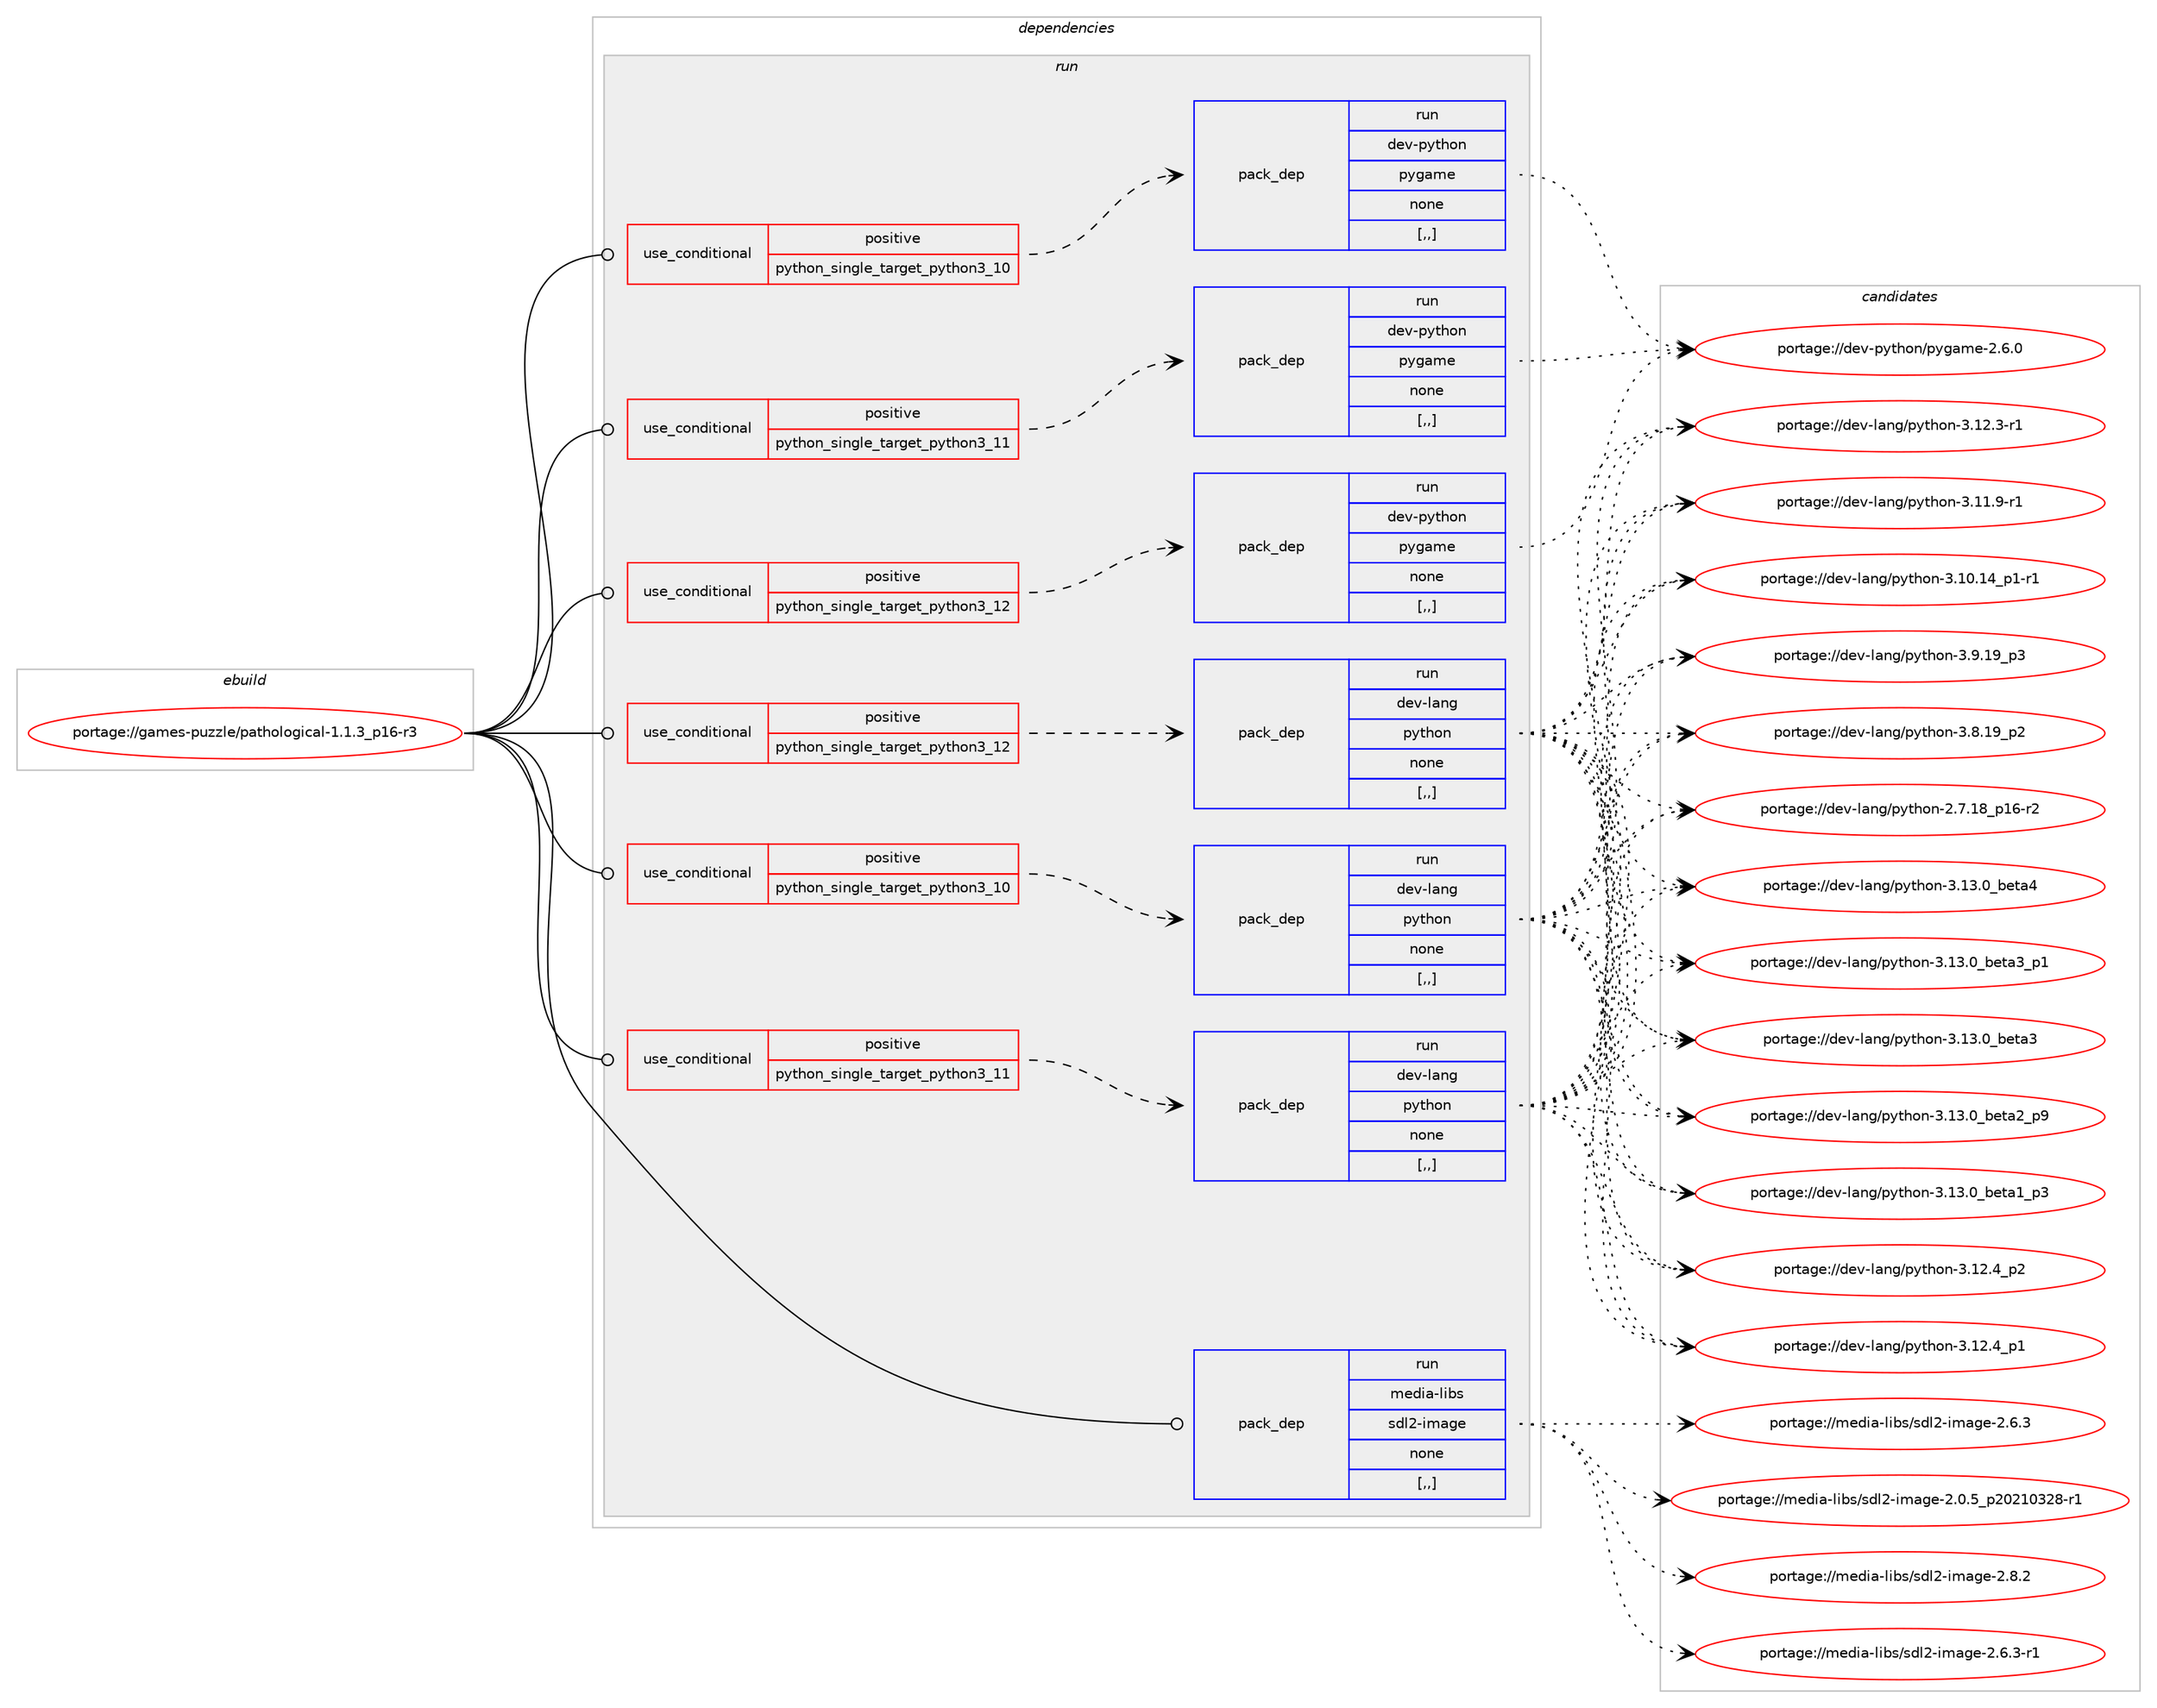 digraph prolog {

# *************
# Graph options
# *************

newrank=true;
concentrate=true;
compound=true;
graph [rankdir=LR,fontname=Helvetica,fontsize=10,ranksep=1.5];#, ranksep=2.5, nodesep=0.2];
edge  [arrowhead=vee];
node  [fontname=Helvetica,fontsize=10];

# **********
# The ebuild
# **********

subgraph cluster_leftcol {
color=gray;
label=<<i>ebuild</i>>;
id [label="portage://games-puzzle/pathological-1.1.3_p16-r3", color=red, width=4, href="../games-puzzle/pathological-1.1.3_p16-r3.svg"];
}

# ****************
# The dependencies
# ****************

subgraph cluster_midcol {
color=gray;
label=<<i>dependencies</i>>;
subgraph cluster_compile {
fillcolor="#eeeeee";
style=filled;
label=<<i>compile</i>>;
}
subgraph cluster_compileandrun {
fillcolor="#eeeeee";
style=filled;
label=<<i>compile and run</i>>;
}
subgraph cluster_run {
fillcolor="#eeeeee";
style=filled;
label=<<i>run</i>>;
subgraph cond64304 {
dependency231736 [label=<<TABLE BORDER="0" CELLBORDER="1" CELLSPACING="0" CELLPADDING="4"><TR><TD ROWSPAN="3" CELLPADDING="10">use_conditional</TD></TR><TR><TD>positive</TD></TR><TR><TD>python_single_target_python3_10</TD></TR></TABLE>>, shape=none, color=red];
subgraph pack165917 {
dependency231737 [label=<<TABLE BORDER="0" CELLBORDER="1" CELLSPACING="0" CELLPADDING="4" WIDTH="220"><TR><TD ROWSPAN="6" CELLPADDING="30">pack_dep</TD></TR><TR><TD WIDTH="110">run</TD></TR><TR><TD>dev-lang</TD></TR><TR><TD>python</TD></TR><TR><TD>none</TD></TR><TR><TD>[,,]</TD></TR></TABLE>>, shape=none, color=blue];
}
dependency231736:e -> dependency231737:w [weight=20,style="dashed",arrowhead="vee"];
}
id:e -> dependency231736:w [weight=20,style="solid",arrowhead="odot"];
subgraph cond64305 {
dependency231738 [label=<<TABLE BORDER="0" CELLBORDER="1" CELLSPACING="0" CELLPADDING="4"><TR><TD ROWSPAN="3" CELLPADDING="10">use_conditional</TD></TR><TR><TD>positive</TD></TR><TR><TD>python_single_target_python3_10</TD></TR></TABLE>>, shape=none, color=red];
subgraph pack165918 {
dependency231739 [label=<<TABLE BORDER="0" CELLBORDER="1" CELLSPACING="0" CELLPADDING="4" WIDTH="220"><TR><TD ROWSPAN="6" CELLPADDING="30">pack_dep</TD></TR><TR><TD WIDTH="110">run</TD></TR><TR><TD>dev-python</TD></TR><TR><TD>pygame</TD></TR><TR><TD>none</TD></TR><TR><TD>[,,]</TD></TR></TABLE>>, shape=none, color=blue];
}
dependency231738:e -> dependency231739:w [weight=20,style="dashed",arrowhead="vee"];
}
id:e -> dependency231738:w [weight=20,style="solid",arrowhead="odot"];
subgraph cond64306 {
dependency231740 [label=<<TABLE BORDER="0" CELLBORDER="1" CELLSPACING="0" CELLPADDING="4"><TR><TD ROWSPAN="3" CELLPADDING="10">use_conditional</TD></TR><TR><TD>positive</TD></TR><TR><TD>python_single_target_python3_11</TD></TR></TABLE>>, shape=none, color=red];
subgraph pack165919 {
dependency231741 [label=<<TABLE BORDER="0" CELLBORDER="1" CELLSPACING="0" CELLPADDING="4" WIDTH="220"><TR><TD ROWSPAN="6" CELLPADDING="30">pack_dep</TD></TR><TR><TD WIDTH="110">run</TD></TR><TR><TD>dev-lang</TD></TR><TR><TD>python</TD></TR><TR><TD>none</TD></TR><TR><TD>[,,]</TD></TR></TABLE>>, shape=none, color=blue];
}
dependency231740:e -> dependency231741:w [weight=20,style="dashed",arrowhead="vee"];
}
id:e -> dependency231740:w [weight=20,style="solid",arrowhead="odot"];
subgraph cond64307 {
dependency231742 [label=<<TABLE BORDER="0" CELLBORDER="1" CELLSPACING="0" CELLPADDING="4"><TR><TD ROWSPAN="3" CELLPADDING="10">use_conditional</TD></TR><TR><TD>positive</TD></TR><TR><TD>python_single_target_python3_11</TD></TR></TABLE>>, shape=none, color=red];
subgraph pack165920 {
dependency231743 [label=<<TABLE BORDER="0" CELLBORDER="1" CELLSPACING="0" CELLPADDING="4" WIDTH="220"><TR><TD ROWSPAN="6" CELLPADDING="30">pack_dep</TD></TR><TR><TD WIDTH="110">run</TD></TR><TR><TD>dev-python</TD></TR><TR><TD>pygame</TD></TR><TR><TD>none</TD></TR><TR><TD>[,,]</TD></TR></TABLE>>, shape=none, color=blue];
}
dependency231742:e -> dependency231743:w [weight=20,style="dashed",arrowhead="vee"];
}
id:e -> dependency231742:w [weight=20,style="solid",arrowhead="odot"];
subgraph cond64308 {
dependency231744 [label=<<TABLE BORDER="0" CELLBORDER="1" CELLSPACING="0" CELLPADDING="4"><TR><TD ROWSPAN="3" CELLPADDING="10">use_conditional</TD></TR><TR><TD>positive</TD></TR><TR><TD>python_single_target_python3_12</TD></TR></TABLE>>, shape=none, color=red];
subgraph pack165921 {
dependency231745 [label=<<TABLE BORDER="0" CELLBORDER="1" CELLSPACING="0" CELLPADDING="4" WIDTH="220"><TR><TD ROWSPAN="6" CELLPADDING="30">pack_dep</TD></TR><TR><TD WIDTH="110">run</TD></TR><TR><TD>dev-lang</TD></TR><TR><TD>python</TD></TR><TR><TD>none</TD></TR><TR><TD>[,,]</TD></TR></TABLE>>, shape=none, color=blue];
}
dependency231744:e -> dependency231745:w [weight=20,style="dashed",arrowhead="vee"];
}
id:e -> dependency231744:w [weight=20,style="solid",arrowhead="odot"];
subgraph cond64309 {
dependency231746 [label=<<TABLE BORDER="0" CELLBORDER="1" CELLSPACING="0" CELLPADDING="4"><TR><TD ROWSPAN="3" CELLPADDING="10">use_conditional</TD></TR><TR><TD>positive</TD></TR><TR><TD>python_single_target_python3_12</TD></TR></TABLE>>, shape=none, color=red];
subgraph pack165922 {
dependency231747 [label=<<TABLE BORDER="0" CELLBORDER="1" CELLSPACING="0" CELLPADDING="4" WIDTH="220"><TR><TD ROWSPAN="6" CELLPADDING="30">pack_dep</TD></TR><TR><TD WIDTH="110">run</TD></TR><TR><TD>dev-python</TD></TR><TR><TD>pygame</TD></TR><TR><TD>none</TD></TR><TR><TD>[,,]</TD></TR></TABLE>>, shape=none, color=blue];
}
dependency231746:e -> dependency231747:w [weight=20,style="dashed",arrowhead="vee"];
}
id:e -> dependency231746:w [weight=20,style="solid",arrowhead="odot"];
subgraph pack165923 {
dependency231748 [label=<<TABLE BORDER="0" CELLBORDER="1" CELLSPACING="0" CELLPADDING="4" WIDTH="220"><TR><TD ROWSPAN="6" CELLPADDING="30">pack_dep</TD></TR><TR><TD WIDTH="110">run</TD></TR><TR><TD>media-libs</TD></TR><TR><TD>sdl2-image</TD></TR><TR><TD>none</TD></TR><TR><TD>[,,]</TD></TR></TABLE>>, shape=none, color=blue];
}
id:e -> dependency231748:w [weight=20,style="solid",arrowhead="odot"];
}
}

# **************
# The candidates
# **************

subgraph cluster_choices {
rank=same;
color=gray;
label=<<i>candidates</i>>;

subgraph choice165917 {
color=black;
nodesep=1;
choice1001011184510897110103471121211161041111104551464951464895981011169752 [label="portage://dev-lang/python-3.13.0_beta4", color=red, width=4,href="../dev-lang/python-3.13.0_beta4.svg"];
choice10010111845108971101034711212111610411111045514649514648959810111697519511249 [label="portage://dev-lang/python-3.13.0_beta3_p1", color=red, width=4,href="../dev-lang/python-3.13.0_beta3_p1.svg"];
choice1001011184510897110103471121211161041111104551464951464895981011169751 [label="portage://dev-lang/python-3.13.0_beta3", color=red, width=4,href="../dev-lang/python-3.13.0_beta3.svg"];
choice10010111845108971101034711212111610411111045514649514648959810111697509511257 [label="portage://dev-lang/python-3.13.0_beta2_p9", color=red, width=4,href="../dev-lang/python-3.13.0_beta2_p9.svg"];
choice10010111845108971101034711212111610411111045514649514648959810111697499511251 [label="portage://dev-lang/python-3.13.0_beta1_p3", color=red, width=4,href="../dev-lang/python-3.13.0_beta1_p3.svg"];
choice100101118451089711010347112121116104111110455146495046529511250 [label="portage://dev-lang/python-3.12.4_p2", color=red, width=4,href="../dev-lang/python-3.12.4_p2.svg"];
choice100101118451089711010347112121116104111110455146495046529511249 [label="portage://dev-lang/python-3.12.4_p1", color=red, width=4,href="../dev-lang/python-3.12.4_p1.svg"];
choice100101118451089711010347112121116104111110455146495046514511449 [label="portage://dev-lang/python-3.12.3-r1", color=red, width=4,href="../dev-lang/python-3.12.3-r1.svg"];
choice100101118451089711010347112121116104111110455146494946574511449 [label="portage://dev-lang/python-3.11.9-r1", color=red, width=4,href="../dev-lang/python-3.11.9-r1.svg"];
choice100101118451089711010347112121116104111110455146494846495295112494511449 [label="portage://dev-lang/python-3.10.14_p1-r1", color=red, width=4,href="../dev-lang/python-3.10.14_p1-r1.svg"];
choice100101118451089711010347112121116104111110455146574649579511251 [label="portage://dev-lang/python-3.9.19_p3", color=red, width=4,href="../dev-lang/python-3.9.19_p3.svg"];
choice100101118451089711010347112121116104111110455146564649579511250 [label="portage://dev-lang/python-3.8.19_p2", color=red, width=4,href="../dev-lang/python-3.8.19_p2.svg"];
choice100101118451089711010347112121116104111110455046554649569511249544511450 [label="portage://dev-lang/python-2.7.18_p16-r2", color=red, width=4,href="../dev-lang/python-2.7.18_p16-r2.svg"];
dependency231737:e -> choice1001011184510897110103471121211161041111104551464951464895981011169752:w [style=dotted,weight="100"];
dependency231737:e -> choice10010111845108971101034711212111610411111045514649514648959810111697519511249:w [style=dotted,weight="100"];
dependency231737:e -> choice1001011184510897110103471121211161041111104551464951464895981011169751:w [style=dotted,weight="100"];
dependency231737:e -> choice10010111845108971101034711212111610411111045514649514648959810111697509511257:w [style=dotted,weight="100"];
dependency231737:e -> choice10010111845108971101034711212111610411111045514649514648959810111697499511251:w [style=dotted,weight="100"];
dependency231737:e -> choice100101118451089711010347112121116104111110455146495046529511250:w [style=dotted,weight="100"];
dependency231737:e -> choice100101118451089711010347112121116104111110455146495046529511249:w [style=dotted,weight="100"];
dependency231737:e -> choice100101118451089711010347112121116104111110455146495046514511449:w [style=dotted,weight="100"];
dependency231737:e -> choice100101118451089711010347112121116104111110455146494946574511449:w [style=dotted,weight="100"];
dependency231737:e -> choice100101118451089711010347112121116104111110455146494846495295112494511449:w [style=dotted,weight="100"];
dependency231737:e -> choice100101118451089711010347112121116104111110455146574649579511251:w [style=dotted,weight="100"];
dependency231737:e -> choice100101118451089711010347112121116104111110455146564649579511250:w [style=dotted,weight="100"];
dependency231737:e -> choice100101118451089711010347112121116104111110455046554649569511249544511450:w [style=dotted,weight="100"];
}
subgraph choice165918 {
color=black;
nodesep=1;
choice100101118451121211161041111104711212110397109101455046544648 [label="portage://dev-python/pygame-2.6.0", color=red, width=4,href="../dev-python/pygame-2.6.0.svg"];
dependency231739:e -> choice100101118451121211161041111104711212110397109101455046544648:w [style=dotted,weight="100"];
}
subgraph choice165919 {
color=black;
nodesep=1;
choice1001011184510897110103471121211161041111104551464951464895981011169752 [label="portage://dev-lang/python-3.13.0_beta4", color=red, width=4,href="../dev-lang/python-3.13.0_beta4.svg"];
choice10010111845108971101034711212111610411111045514649514648959810111697519511249 [label="portage://dev-lang/python-3.13.0_beta3_p1", color=red, width=4,href="../dev-lang/python-3.13.0_beta3_p1.svg"];
choice1001011184510897110103471121211161041111104551464951464895981011169751 [label="portage://dev-lang/python-3.13.0_beta3", color=red, width=4,href="../dev-lang/python-3.13.0_beta3.svg"];
choice10010111845108971101034711212111610411111045514649514648959810111697509511257 [label="portage://dev-lang/python-3.13.0_beta2_p9", color=red, width=4,href="../dev-lang/python-3.13.0_beta2_p9.svg"];
choice10010111845108971101034711212111610411111045514649514648959810111697499511251 [label="portage://dev-lang/python-3.13.0_beta1_p3", color=red, width=4,href="../dev-lang/python-3.13.0_beta1_p3.svg"];
choice100101118451089711010347112121116104111110455146495046529511250 [label="portage://dev-lang/python-3.12.4_p2", color=red, width=4,href="../dev-lang/python-3.12.4_p2.svg"];
choice100101118451089711010347112121116104111110455146495046529511249 [label="portage://dev-lang/python-3.12.4_p1", color=red, width=4,href="../dev-lang/python-3.12.4_p1.svg"];
choice100101118451089711010347112121116104111110455146495046514511449 [label="portage://dev-lang/python-3.12.3-r1", color=red, width=4,href="../dev-lang/python-3.12.3-r1.svg"];
choice100101118451089711010347112121116104111110455146494946574511449 [label="portage://dev-lang/python-3.11.9-r1", color=red, width=4,href="../dev-lang/python-3.11.9-r1.svg"];
choice100101118451089711010347112121116104111110455146494846495295112494511449 [label="portage://dev-lang/python-3.10.14_p1-r1", color=red, width=4,href="../dev-lang/python-3.10.14_p1-r1.svg"];
choice100101118451089711010347112121116104111110455146574649579511251 [label="portage://dev-lang/python-3.9.19_p3", color=red, width=4,href="../dev-lang/python-3.9.19_p3.svg"];
choice100101118451089711010347112121116104111110455146564649579511250 [label="portage://dev-lang/python-3.8.19_p2", color=red, width=4,href="../dev-lang/python-3.8.19_p2.svg"];
choice100101118451089711010347112121116104111110455046554649569511249544511450 [label="portage://dev-lang/python-2.7.18_p16-r2", color=red, width=4,href="../dev-lang/python-2.7.18_p16-r2.svg"];
dependency231741:e -> choice1001011184510897110103471121211161041111104551464951464895981011169752:w [style=dotted,weight="100"];
dependency231741:e -> choice10010111845108971101034711212111610411111045514649514648959810111697519511249:w [style=dotted,weight="100"];
dependency231741:e -> choice1001011184510897110103471121211161041111104551464951464895981011169751:w [style=dotted,weight="100"];
dependency231741:e -> choice10010111845108971101034711212111610411111045514649514648959810111697509511257:w [style=dotted,weight="100"];
dependency231741:e -> choice10010111845108971101034711212111610411111045514649514648959810111697499511251:w [style=dotted,weight="100"];
dependency231741:e -> choice100101118451089711010347112121116104111110455146495046529511250:w [style=dotted,weight="100"];
dependency231741:e -> choice100101118451089711010347112121116104111110455146495046529511249:w [style=dotted,weight="100"];
dependency231741:e -> choice100101118451089711010347112121116104111110455146495046514511449:w [style=dotted,weight="100"];
dependency231741:e -> choice100101118451089711010347112121116104111110455146494946574511449:w [style=dotted,weight="100"];
dependency231741:e -> choice100101118451089711010347112121116104111110455146494846495295112494511449:w [style=dotted,weight="100"];
dependency231741:e -> choice100101118451089711010347112121116104111110455146574649579511251:w [style=dotted,weight="100"];
dependency231741:e -> choice100101118451089711010347112121116104111110455146564649579511250:w [style=dotted,weight="100"];
dependency231741:e -> choice100101118451089711010347112121116104111110455046554649569511249544511450:w [style=dotted,weight="100"];
}
subgraph choice165920 {
color=black;
nodesep=1;
choice100101118451121211161041111104711212110397109101455046544648 [label="portage://dev-python/pygame-2.6.0", color=red, width=4,href="../dev-python/pygame-2.6.0.svg"];
dependency231743:e -> choice100101118451121211161041111104711212110397109101455046544648:w [style=dotted,weight="100"];
}
subgraph choice165921 {
color=black;
nodesep=1;
choice1001011184510897110103471121211161041111104551464951464895981011169752 [label="portage://dev-lang/python-3.13.0_beta4", color=red, width=4,href="../dev-lang/python-3.13.0_beta4.svg"];
choice10010111845108971101034711212111610411111045514649514648959810111697519511249 [label="portage://dev-lang/python-3.13.0_beta3_p1", color=red, width=4,href="../dev-lang/python-3.13.0_beta3_p1.svg"];
choice1001011184510897110103471121211161041111104551464951464895981011169751 [label="portage://dev-lang/python-3.13.0_beta3", color=red, width=4,href="../dev-lang/python-3.13.0_beta3.svg"];
choice10010111845108971101034711212111610411111045514649514648959810111697509511257 [label="portage://dev-lang/python-3.13.0_beta2_p9", color=red, width=4,href="../dev-lang/python-3.13.0_beta2_p9.svg"];
choice10010111845108971101034711212111610411111045514649514648959810111697499511251 [label="portage://dev-lang/python-3.13.0_beta1_p3", color=red, width=4,href="../dev-lang/python-3.13.0_beta1_p3.svg"];
choice100101118451089711010347112121116104111110455146495046529511250 [label="portage://dev-lang/python-3.12.4_p2", color=red, width=4,href="../dev-lang/python-3.12.4_p2.svg"];
choice100101118451089711010347112121116104111110455146495046529511249 [label="portage://dev-lang/python-3.12.4_p1", color=red, width=4,href="../dev-lang/python-3.12.4_p1.svg"];
choice100101118451089711010347112121116104111110455146495046514511449 [label="portage://dev-lang/python-3.12.3-r1", color=red, width=4,href="../dev-lang/python-3.12.3-r1.svg"];
choice100101118451089711010347112121116104111110455146494946574511449 [label="portage://dev-lang/python-3.11.9-r1", color=red, width=4,href="../dev-lang/python-3.11.9-r1.svg"];
choice100101118451089711010347112121116104111110455146494846495295112494511449 [label="portage://dev-lang/python-3.10.14_p1-r1", color=red, width=4,href="../dev-lang/python-3.10.14_p1-r1.svg"];
choice100101118451089711010347112121116104111110455146574649579511251 [label="portage://dev-lang/python-3.9.19_p3", color=red, width=4,href="../dev-lang/python-3.9.19_p3.svg"];
choice100101118451089711010347112121116104111110455146564649579511250 [label="portage://dev-lang/python-3.8.19_p2", color=red, width=4,href="../dev-lang/python-3.8.19_p2.svg"];
choice100101118451089711010347112121116104111110455046554649569511249544511450 [label="portage://dev-lang/python-2.7.18_p16-r2", color=red, width=4,href="../dev-lang/python-2.7.18_p16-r2.svg"];
dependency231745:e -> choice1001011184510897110103471121211161041111104551464951464895981011169752:w [style=dotted,weight="100"];
dependency231745:e -> choice10010111845108971101034711212111610411111045514649514648959810111697519511249:w [style=dotted,weight="100"];
dependency231745:e -> choice1001011184510897110103471121211161041111104551464951464895981011169751:w [style=dotted,weight="100"];
dependency231745:e -> choice10010111845108971101034711212111610411111045514649514648959810111697509511257:w [style=dotted,weight="100"];
dependency231745:e -> choice10010111845108971101034711212111610411111045514649514648959810111697499511251:w [style=dotted,weight="100"];
dependency231745:e -> choice100101118451089711010347112121116104111110455146495046529511250:w [style=dotted,weight="100"];
dependency231745:e -> choice100101118451089711010347112121116104111110455146495046529511249:w [style=dotted,weight="100"];
dependency231745:e -> choice100101118451089711010347112121116104111110455146495046514511449:w [style=dotted,weight="100"];
dependency231745:e -> choice100101118451089711010347112121116104111110455146494946574511449:w [style=dotted,weight="100"];
dependency231745:e -> choice100101118451089711010347112121116104111110455146494846495295112494511449:w [style=dotted,weight="100"];
dependency231745:e -> choice100101118451089711010347112121116104111110455146574649579511251:w [style=dotted,weight="100"];
dependency231745:e -> choice100101118451089711010347112121116104111110455146564649579511250:w [style=dotted,weight="100"];
dependency231745:e -> choice100101118451089711010347112121116104111110455046554649569511249544511450:w [style=dotted,weight="100"];
}
subgraph choice165922 {
color=black;
nodesep=1;
choice100101118451121211161041111104711212110397109101455046544648 [label="portage://dev-python/pygame-2.6.0", color=red, width=4,href="../dev-python/pygame-2.6.0.svg"];
dependency231747:e -> choice100101118451121211161041111104711212110397109101455046544648:w [style=dotted,weight="100"];
}
subgraph choice165923 {
color=black;
nodesep=1;
choice10910110010597451081059811547115100108504510510997103101455046564650 [label="portage://media-libs/sdl2-image-2.8.2", color=red, width=4,href="../media-libs/sdl2-image-2.8.2.svg"];
choice109101100105974510810598115471151001085045105109971031014550465446514511449 [label="portage://media-libs/sdl2-image-2.6.3-r1", color=red, width=4,href="../media-libs/sdl2-image-2.6.3-r1.svg"];
choice10910110010597451081059811547115100108504510510997103101455046544651 [label="portage://media-libs/sdl2-image-2.6.3", color=red, width=4,href="../media-libs/sdl2-image-2.6.3.svg"];
choice109101100105974510810598115471151001085045105109971031014550464846539511250485049485150564511449 [label="portage://media-libs/sdl2-image-2.0.5_p20210328-r1", color=red, width=4,href="../media-libs/sdl2-image-2.0.5_p20210328-r1.svg"];
dependency231748:e -> choice10910110010597451081059811547115100108504510510997103101455046564650:w [style=dotted,weight="100"];
dependency231748:e -> choice109101100105974510810598115471151001085045105109971031014550465446514511449:w [style=dotted,weight="100"];
dependency231748:e -> choice10910110010597451081059811547115100108504510510997103101455046544651:w [style=dotted,weight="100"];
dependency231748:e -> choice109101100105974510810598115471151001085045105109971031014550464846539511250485049485150564511449:w [style=dotted,weight="100"];
}
}

}
